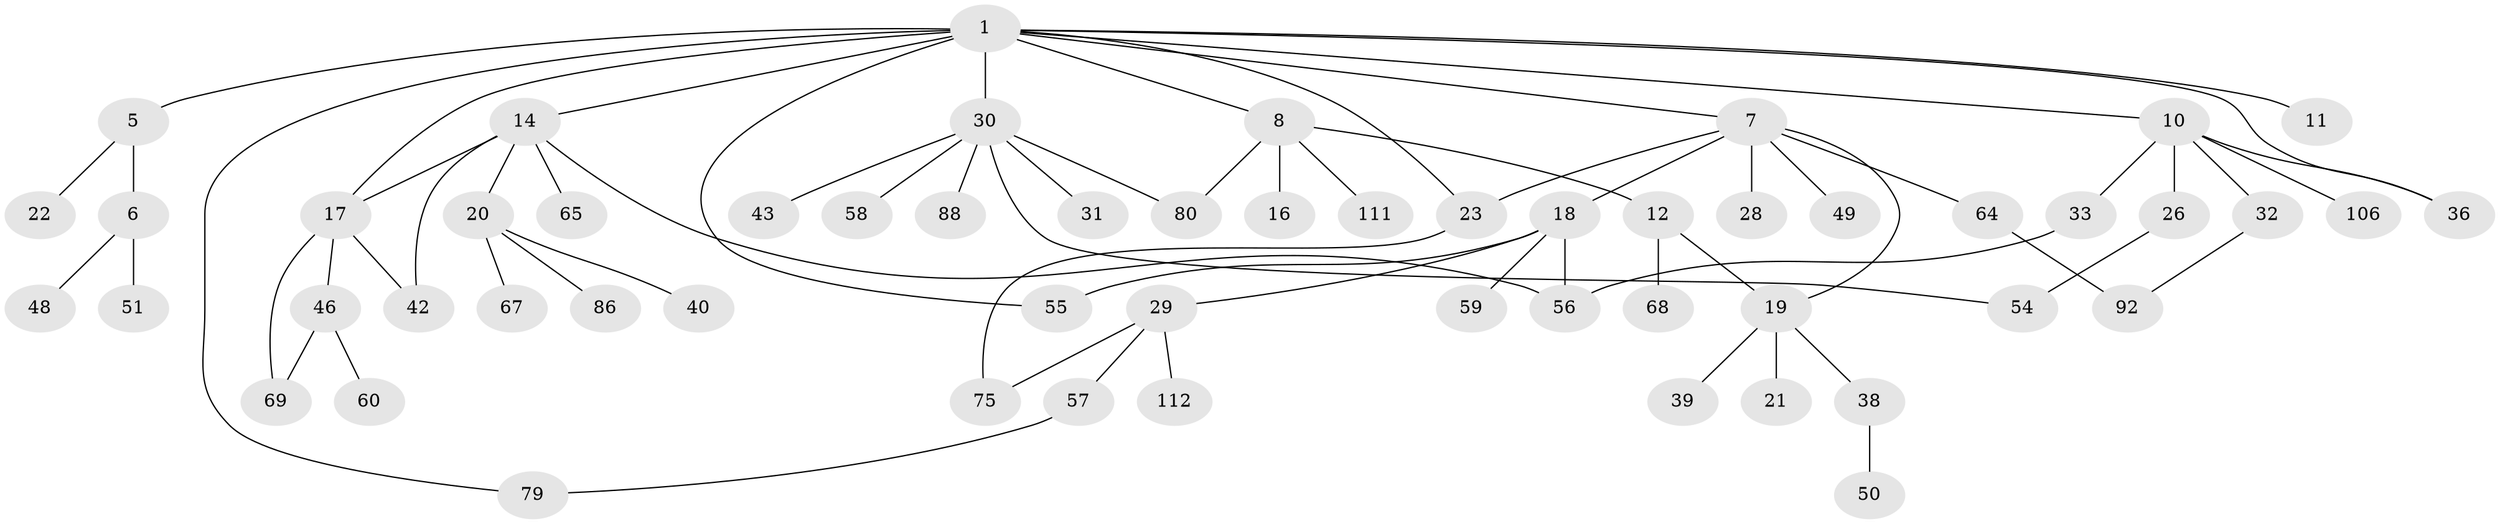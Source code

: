 // original degree distribution, {4: 0.08928571428571429, 2: 0.4017857142857143, 5: 0.044642857142857144, 8: 0.008928571428571428, 3: 0.09821428571428571, 7: 0.008928571428571428, 1: 0.33035714285714285, 6: 0.017857142857142856}
// Generated by graph-tools (version 1.1) at 2025/13/03/09/25 04:13:31]
// undirected, 56 vertices, 69 edges
graph export_dot {
graph [start="1"]
  node [color=gray90,style=filled];
  1 [super="+2+3"];
  5;
  6 [super="+13"];
  7;
  8;
  10 [super="+15+27"];
  11;
  12 [super="+91+41"];
  14 [super="+34+104"];
  16;
  17;
  18 [super="+25"];
  19 [super="+63"];
  20 [super="+35"];
  21;
  22 [super="+72"];
  23 [super="+24"];
  26;
  28 [super="+81"];
  29;
  30 [super="+37+94"];
  31;
  32;
  33;
  36 [super="+89"];
  38 [super="+45"];
  39 [super="+74+77"];
  40 [super="+98+70"];
  42 [super="+44"];
  43 [super="+53"];
  46 [super="+61"];
  48;
  49;
  50;
  51 [super="+52"];
  54;
  55 [super="+76+83"];
  56 [super="+87"];
  57 [super="+100+66"];
  58;
  59 [super="+62"];
  60;
  64;
  65 [super="+84"];
  67 [super="+71"];
  68;
  69;
  75 [super="+97"];
  79;
  80;
  86;
  88 [super="+90"];
  92 [super="+93"];
  106;
  111;
  112;
  1 -- 5;
  1 -- 79;
  1 -- 14;
  1 -- 36;
  1 -- 7;
  1 -- 8;
  1 -- 10;
  1 -- 11;
  1 -- 17;
  1 -- 23;
  1 -- 55 [weight=2];
  1 -- 30;
  5 -- 6;
  5 -- 22;
  6 -- 48;
  6 -- 51;
  7 -- 18;
  7 -- 19;
  7 -- 28;
  7 -- 49;
  7 -- 64;
  7 -- 23;
  8 -- 12;
  8 -- 16;
  8 -- 80;
  8 -- 111;
  10 -- 26;
  10 -- 32;
  10 -- 33;
  10 -- 36;
  10 -- 106;
  12 -- 68;
  12 -- 19;
  14 -- 20;
  14 -- 65;
  14 -- 56;
  14 -- 17;
  14 -- 42;
  17 -- 42;
  17 -- 46;
  17 -- 69;
  18 -- 29;
  18 -- 59;
  18 -- 56;
  18 -- 55;
  19 -- 21;
  19 -- 38;
  19 -- 39;
  20 -- 40;
  20 -- 67;
  20 -- 86;
  23 -- 75;
  26 -- 54;
  29 -- 57;
  29 -- 112;
  29 -- 75;
  30 -- 31;
  30 -- 88;
  30 -- 58;
  30 -- 43;
  30 -- 54;
  30 -- 80;
  32 -- 92;
  33 -- 56;
  38 -- 50;
  46 -- 60;
  46 -- 69;
  57 -- 79;
  64 -- 92;
}
